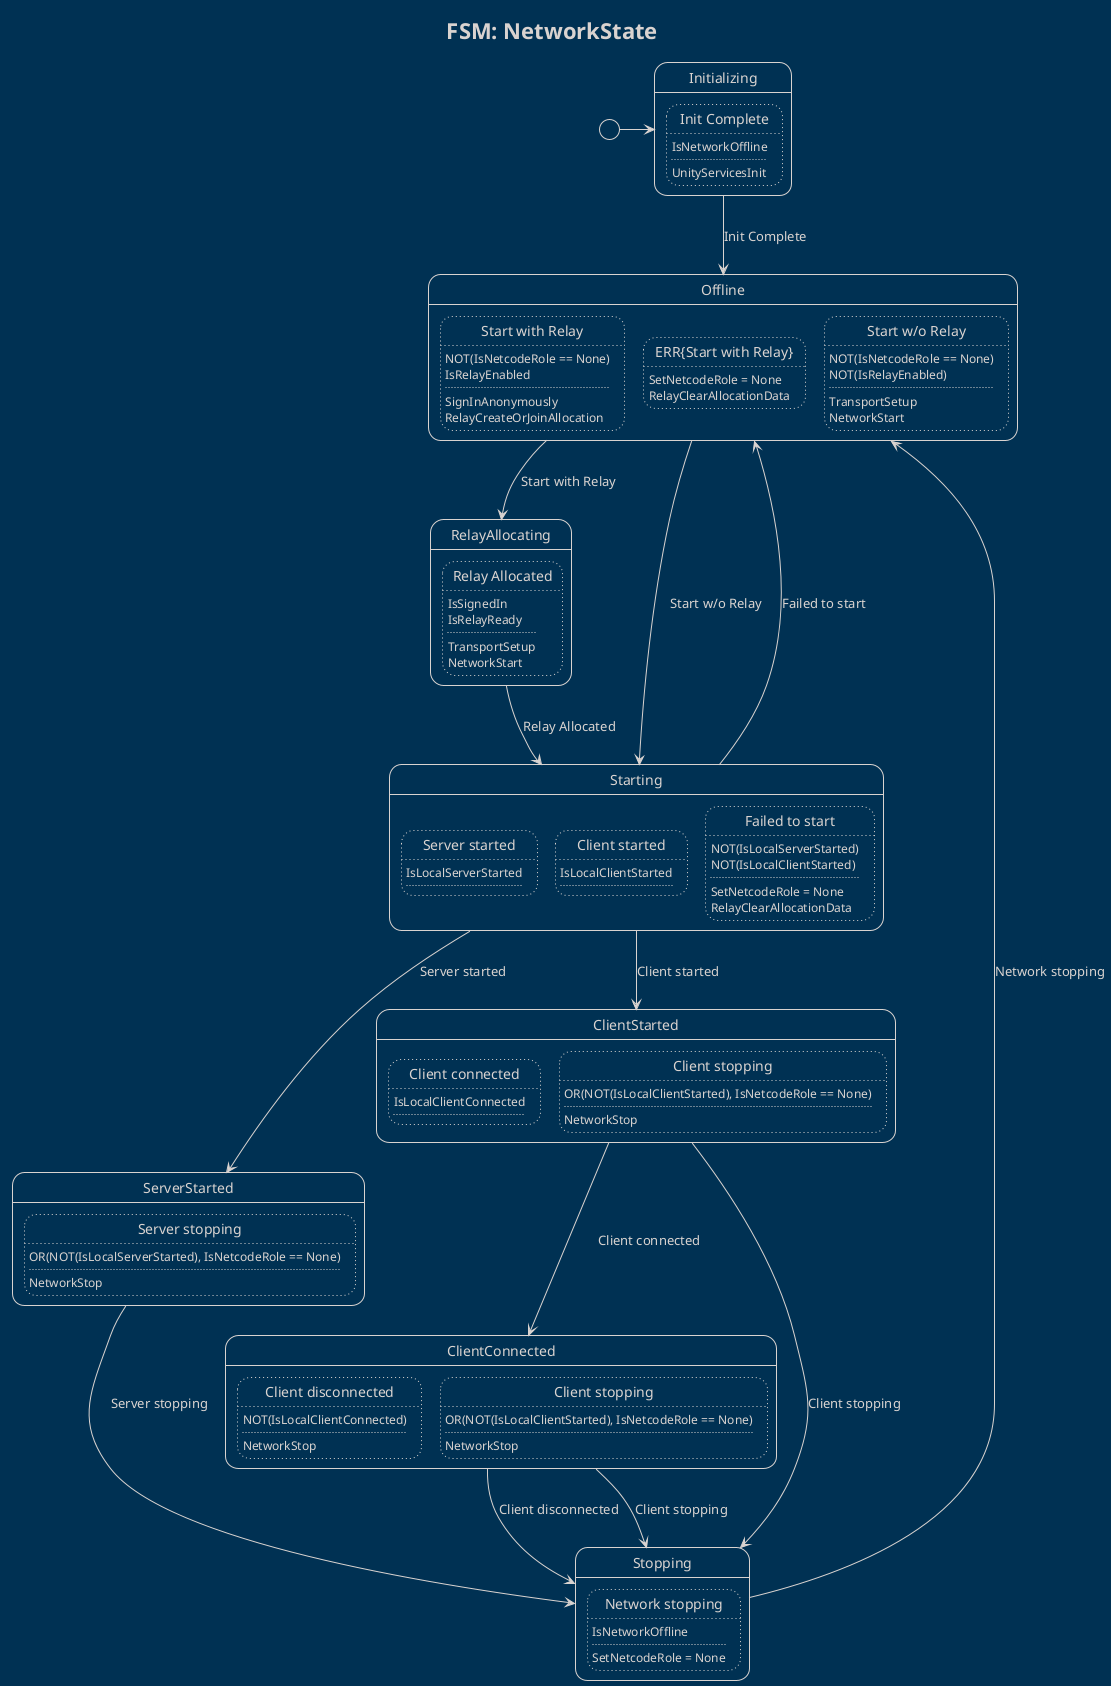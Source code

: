 @startuml

!theme blueprint
hide empty description

title FSM: NetworkState

state "Initializing" as state0
state state0 {
	state "Init Complete" as state0_trans0
	state state0_trans0 #line.dotted {
		state0_trans0 : IsNetworkOffline
		state0_trans0 : ....
		state0_trans0 : UnityServicesInit
	}
}
state "Offline" as state1
state state1 {
	state "Start with Relay" as state1_trans0
	state state1_trans0 #line.dotted {
		state1_trans0 : NOT(IsNetcodeRole == None)
		state1_trans0 : IsRelayEnabled
		state1_trans0 : ....
		state1_trans0 : SignInAnonymously
		state1_trans0 : RelayCreateOrJoinAllocation
	}
	state "ERR{Start with Relay}" as state1_err_trans0
	state state1_err_trans0 #line.dotted {
		state1_err_trans0 : SetNetcodeRole = None
		state1_err_trans0 : RelayClearAllocationData
	}
	state "Start w/o Relay" as state1_trans1
	state state1_trans1 #line.dotted {
		state1_trans1 : NOT(IsNetcodeRole == None)
		state1_trans1 : NOT(IsRelayEnabled)
		state1_trans1 : ....
		state1_trans1 : TransportSetup
		state1_trans1 : NetworkStart
	}
}
state "RelayAllocating" as state2
state state2 {
	state "Relay Allocated" as state2_trans0
	state state2_trans0 #line.dotted {
		state2_trans0 : IsSignedIn
		state2_trans0 : IsRelayReady
		state2_trans0 : ....
		state2_trans0 : TransportSetup
		state2_trans0 : NetworkStart
	}
}
state "Starting" as state3
state state3 {
	state "Server started" as state3_trans0
	state state3_trans0 #line.dotted {
		state3_trans0 : IsLocalServerStarted
		state3_trans0 : ....
	}
	state "Client started" as state3_trans1
	state state3_trans1 #line.dotted {
		state3_trans1 : IsLocalClientStarted
		state3_trans1 : ....
	}
	state "Failed to start" as state3_trans2
	state state3_trans2 #line.dotted {
		state3_trans2 : NOT(IsLocalServerStarted)
		state3_trans2 : NOT(IsLocalClientStarted)
		state3_trans2 : ....
		state3_trans2 : SetNetcodeRole = None
		state3_trans2 : RelayClearAllocationData
	}
}
state "ServerStarted" as state4
state state4 {
	state "Server stopping" as state4_trans0
	state state4_trans0 #line.dotted {
		state4_trans0 : OR(NOT(IsLocalServerStarted), IsNetcodeRole == None)
		state4_trans0 : ....
		state4_trans0 : NetworkStop
	}
}
state "ClientStarted" as state5
state state5 {
	state "Client connected" as state5_trans0
	state state5_trans0 #line.dotted {
		state5_trans0 : IsLocalClientConnected
		state5_trans0 : ....
	}
	state "Client stopping" as state5_trans1
	state state5_trans1 #line.dotted {
		state5_trans1 : OR(NOT(IsLocalClientStarted), IsNetcodeRole == None)
		state5_trans1 : ....
		state5_trans1 : NetworkStop
	}
}
state "ClientConnected" as state6
state state6 {
	state "Client disconnected" as state6_trans0
	state state6_trans0 #line.dotted {
		state6_trans0 : NOT(IsLocalClientConnected)
		state6_trans0 : ....
		state6_trans0 : NetworkStop
	}
	state "Client stopping" as state6_trans1
	state state6_trans1 #line.dotted {
		state6_trans1 : OR(NOT(IsLocalClientStarted), IsNetcodeRole == None)
		state6_trans1 : ....
		state6_trans1 : NetworkStop
	}
}
state "Stopping" as state7
state state7 {
	state "Network stopping" as state7_trans0
	state state7_trans0 #line.dotted {
		state7_trans0 : IsNetworkOffline
		state7_trans0 : ....
		state7_trans0 : SetNetcodeRole = None
	}
}


[*] -> state0
state0 --> state1 : Init Complete
state1 --> state2 : Start with Relay
state1 --> state3 : Start w/o Relay
state2 --> state3 : Relay Allocated
state3 --> state4 : Server started
state3 --> state5 : Client started
state3 --> state1 : Failed to start
state4 --> state7 : Server stopping
state5 --> state6 : Client connected
state5 --> state7 : Client stopping
state6 --> state7 : Client disconnected
state6 --> state7 : Client stopping
state7 --> state1 : Network stopping


@enduml